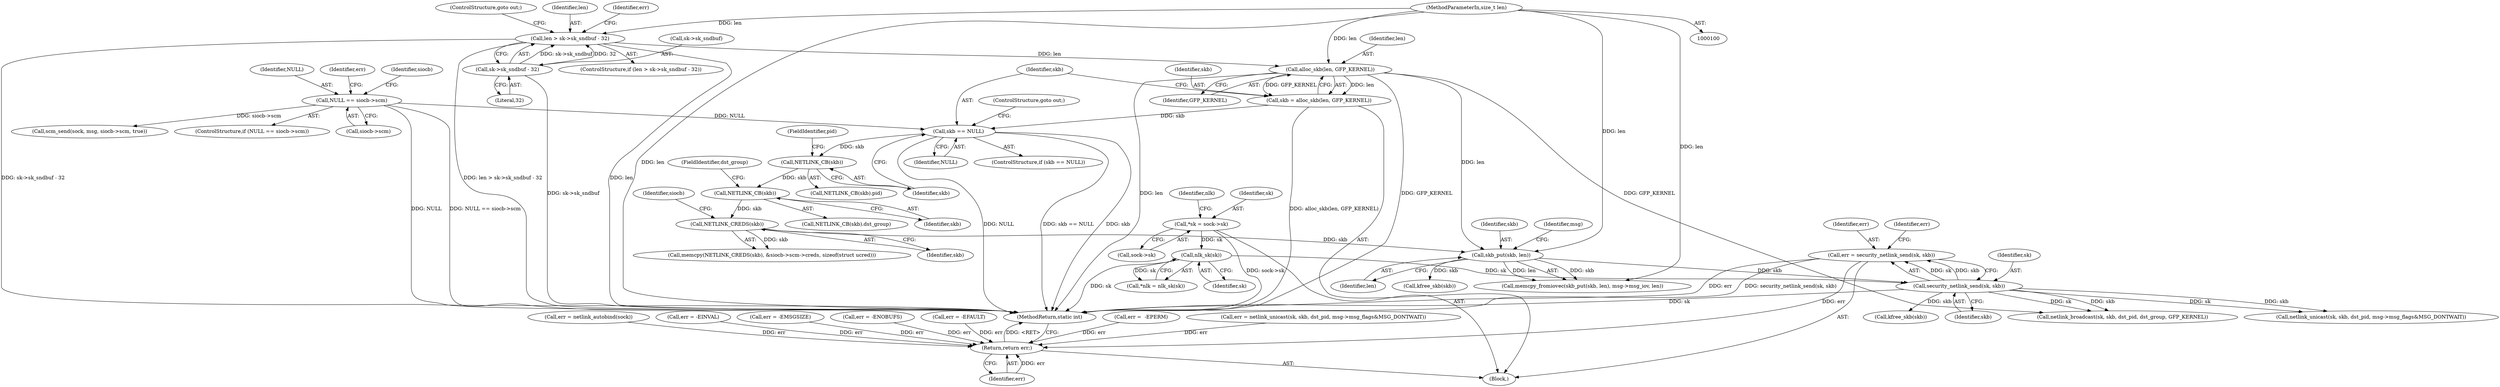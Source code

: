 digraph "0_linux_20e1db19db5d6b9e4e83021595eab0dc8f107bef_0@API" {
"1000304" [label="(Call,err = security_netlink_send(sk, skb))"];
"1000306" [label="(Call,security_netlink_send(sk, skb))"];
"1000120" [label="(Call,nlk_sk(sk))"];
"1000112" [label="(Call,*sk = sock->sk)"];
"1000293" [label="(Call,skb_put(skb, len))"];
"1000277" [label="(Call,NETLINK_CREDS(skb))"];
"1000272" [label="(Call,NETLINK_CB(skb))"];
"1000264" [label="(Call,NETLINK_CB(skb))"];
"1000258" [label="(Call,skb == NULL)"];
"1000252" [label="(Call,skb = alloc_skb(len, GFP_KERNEL))"];
"1000254" [label="(Call,alloc_skb(len, GFP_KERNEL))"];
"1000240" [label="(Call,len > sk->sk_sndbuf - 32)"];
"1000104" [label="(MethodParameterIn,size_t len)"];
"1000242" [label="(Call,sk->sk_sndbuf - 32)"];
"1000143" [label="(Call,NULL == siocb->scm)"];
"1000345" [label="(Return,return err;)"];
"1000278" [label="(Identifier,skb)"];
"1000331" [label="(Call,netlink_unicast(sk, skb, dst_pid, msg->msg_flags&MSG_DONTWAIT))"];
"1000297" [label="(Identifier,msg)"];
"1000310" [label="(Identifier,err)"];
"1000323" [label="(Call,netlink_broadcast(sk, skb, dst_pid, dst_group, GFP_KERNEL))"];
"1000346" [label="(Identifier,err)"];
"1000345" [label="(Return,return err;)"];
"1000287" [label="(Call,err = -EFAULT)"];
"1000347" [label="(MethodReturn,static int)"];
"1000112" [label="(Call,*sk = sock->sk)"];
"1000260" [label="(Identifier,NULL)"];
"1000329" [label="(Call,err = netlink_unicast(sk, skb, dst_pid, msg->msg_flags&MSG_DONTWAIT))"];
"1000272" [label="(Call,NETLINK_CB(skb))"];
"1000305" [label="(Identifier,err)"];
"1000263" [label="(Call,NETLINK_CB(skb).pid)"];
"1000114" [label="(Call,sock->sk)"];
"1000256" [label="(Identifier,GFP_KERNEL)"];
"1000243" [label="(Call,sk->sk_sndbuf)"];
"1000196" [label="(Call,err =  -EPERM)"];
"1000118" [label="(Call,*nlk = nlk_sk(sk))"];
"1000113" [label="(Identifier,sk)"];
"1000104" [label="(MethodParameterIn,size_t len)"];
"1000145" [label="(Call,siocb->scm)"];
"1000155" [label="(Identifier,err)"];
"1000156" [label="(Call,scm_send(sock, msg, siocb->scm, true))"];
"1000121" [label="(Identifier,sk)"];
"1000255" [label="(Identifier,len)"];
"1000119" [label="(Identifier,nlk)"];
"1000292" [label="(Call,memcpy_fromiovec(skb_put(skb, len), msg->msg_iov, len))"];
"1000246" [label="(Literal,32)"];
"1000294" [label="(Identifier,skb)"];
"1000264" [label="(Call,NETLINK_CB(skb))"];
"1000120" [label="(Call,nlk_sk(sk))"];
"1000312" [label="(Call,kfree_skb(skb))"];
"1000265" [label="(Identifier,skb)"];
"1000295" [label="(Identifier,len)"];
"1000228" [label="(Call,err = netlink_autobind(sock))"];
"1000259" [label="(Identifier,skb)"];
"1000257" [label="(ControlStructure,if (skb == NULL))"];
"1000261" [label="(ControlStructure,goto out;)"];
"1000258" [label="(Call,skb == NULL)"];
"1000276" [label="(Call,memcpy(NETLINK_CREDS(skb), &siocb->scm->creds, sizeof(struct ucred)))"];
"1000301" [label="(Call,kfree_skb(skb))"];
"1000174" [label="(Call,err = -EINVAL)"];
"1000307" [label="(Identifier,sk)"];
"1000306" [label="(Call,security_netlink_send(sk, skb))"];
"1000293" [label="(Call,skb_put(skb, len))"];
"1000105" [label="(Block,)"];
"1000304" [label="(Call,err = security_netlink_send(sk, skb))"];
"1000273" [label="(Identifier,skb)"];
"1000240" [label="(Call,len > sk->sk_sndbuf - 32)"];
"1000241" [label="(Identifier,len)"];
"1000235" [label="(Call,err = -EMSGSIZE)"];
"1000253" [label="(Identifier,skb)"];
"1000242" [label="(Call,sk->sk_sndbuf - 32)"];
"1000248" [label="(Call,err = -ENOBUFS)"];
"1000266" [label="(FieldIdentifier,pid)"];
"1000277" [label="(Call,NETLINK_CREDS(skb))"];
"1000142" [label="(ControlStructure,if (NULL == siocb->scm))"];
"1000143" [label="(Call,NULL == siocb->scm)"];
"1000249" [label="(Identifier,err)"];
"1000247" [label="(ControlStructure,goto out;)"];
"1000308" [label="(Identifier,skb)"];
"1000271" [label="(Call,NETLINK_CB(skb).dst_group)"];
"1000239" [label="(ControlStructure,if (len > sk->sk_sndbuf - 32))"];
"1000150" [label="(Identifier,siocb)"];
"1000252" [label="(Call,skb = alloc_skb(len, GFP_KERNEL))"];
"1000254" [label="(Call,alloc_skb(len, GFP_KERNEL))"];
"1000274" [label="(FieldIdentifier,dst_group)"];
"1000144" [label="(Identifier,NULL)"];
"1000282" [label="(Identifier,siocb)"];
"1000304" -> "1000105"  [label="AST: "];
"1000304" -> "1000306"  [label="CFG: "];
"1000305" -> "1000304"  [label="AST: "];
"1000306" -> "1000304"  [label="AST: "];
"1000310" -> "1000304"  [label="CFG: "];
"1000304" -> "1000347"  [label="DDG: err"];
"1000304" -> "1000347"  [label="DDG: security_netlink_send(sk, skb)"];
"1000306" -> "1000304"  [label="DDG: sk"];
"1000306" -> "1000304"  [label="DDG: skb"];
"1000304" -> "1000345"  [label="DDG: err"];
"1000306" -> "1000308"  [label="CFG: "];
"1000307" -> "1000306"  [label="AST: "];
"1000308" -> "1000306"  [label="AST: "];
"1000306" -> "1000347"  [label="DDG: sk"];
"1000120" -> "1000306"  [label="DDG: sk"];
"1000293" -> "1000306"  [label="DDG: skb"];
"1000306" -> "1000312"  [label="DDG: skb"];
"1000306" -> "1000323"  [label="DDG: sk"];
"1000306" -> "1000323"  [label="DDG: skb"];
"1000306" -> "1000331"  [label="DDG: sk"];
"1000306" -> "1000331"  [label="DDG: skb"];
"1000120" -> "1000118"  [label="AST: "];
"1000120" -> "1000121"  [label="CFG: "];
"1000121" -> "1000120"  [label="AST: "];
"1000118" -> "1000120"  [label="CFG: "];
"1000120" -> "1000347"  [label="DDG: sk"];
"1000120" -> "1000118"  [label="DDG: sk"];
"1000112" -> "1000120"  [label="DDG: sk"];
"1000112" -> "1000105"  [label="AST: "];
"1000112" -> "1000114"  [label="CFG: "];
"1000113" -> "1000112"  [label="AST: "];
"1000114" -> "1000112"  [label="AST: "];
"1000119" -> "1000112"  [label="CFG: "];
"1000112" -> "1000347"  [label="DDG: sock->sk"];
"1000293" -> "1000292"  [label="AST: "];
"1000293" -> "1000295"  [label="CFG: "];
"1000294" -> "1000293"  [label="AST: "];
"1000295" -> "1000293"  [label="AST: "];
"1000297" -> "1000293"  [label="CFG: "];
"1000293" -> "1000292"  [label="DDG: skb"];
"1000293" -> "1000292"  [label="DDG: len"];
"1000277" -> "1000293"  [label="DDG: skb"];
"1000254" -> "1000293"  [label="DDG: len"];
"1000104" -> "1000293"  [label="DDG: len"];
"1000293" -> "1000301"  [label="DDG: skb"];
"1000277" -> "1000276"  [label="AST: "];
"1000277" -> "1000278"  [label="CFG: "];
"1000278" -> "1000277"  [label="AST: "];
"1000282" -> "1000277"  [label="CFG: "];
"1000277" -> "1000276"  [label="DDG: skb"];
"1000272" -> "1000277"  [label="DDG: skb"];
"1000272" -> "1000271"  [label="AST: "];
"1000272" -> "1000273"  [label="CFG: "];
"1000273" -> "1000272"  [label="AST: "];
"1000274" -> "1000272"  [label="CFG: "];
"1000264" -> "1000272"  [label="DDG: skb"];
"1000264" -> "1000263"  [label="AST: "];
"1000264" -> "1000265"  [label="CFG: "];
"1000265" -> "1000264"  [label="AST: "];
"1000266" -> "1000264"  [label="CFG: "];
"1000258" -> "1000264"  [label="DDG: skb"];
"1000258" -> "1000257"  [label="AST: "];
"1000258" -> "1000260"  [label="CFG: "];
"1000259" -> "1000258"  [label="AST: "];
"1000260" -> "1000258"  [label="AST: "];
"1000261" -> "1000258"  [label="CFG: "];
"1000265" -> "1000258"  [label="CFG: "];
"1000258" -> "1000347"  [label="DDG: skb"];
"1000258" -> "1000347"  [label="DDG: NULL"];
"1000258" -> "1000347"  [label="DDG: skb == NULL"];
"1000252" -> "1000258"  [label="DDG: skb"];
"1000143" -> "1000258"  [label="DDG: NULL"];
"1000252" -> "1000105"  [label="AST: "];
"1000252" -> "1000254"  [label="CFG: "];
"1000253" -> "1000252"  [label="AST: "];
"1000254" -> "1000252"  [label="AST: "];
"1000259" -> "1000252"  [label="CFG: "];
"1000252" -> "1000347"  [label="DDG: alloc_skb(len, GFP_KERNEL)"];
"1000254" -> "1000252"  [label="DDG: len"];
"1000254" -> "1000252"  [label="DDG: GFP_KERNEL"];
"1000254" -> "1000256"  [label="CFG: "];
"1000255" -> "1000254"  [label="AST: "];
"1000256" -> "1000254"  [label="AST: "];
"1000254" -> "1000347"  [label="DDG: len"];
"1000254" -> "1000347"  [label="DDG: GFP_KERNEL"];
"1000240" -> "1000254"  [label="DDG: len"];
"1000104" -> "1000254"  [label="DDG: len"];
"1000254" -> "1000323"  [label="DDG: GFP_KERNEL"];
"1000240" -> "1000239"  [label="AST: "];
"1000240" -> "1000242"  [label="CFG: "];
"1000241" -> "1000240"  [label="AST: "];
"1000242" -> "1000240"  [label="AST: "];
"1000247" -> "1000240"  [label="CFG: "];
"1000249" -> "1000240"  [label="CFG: "];
"1000240" -> "1000347"  [label="DDG: len > sk->sk_sndbuf - 32"];
"1000240" -> "1000347"  [label="DDG: sk->sk_sndbuf - 32"];
"1000240" -> "1000347"  [label="DDG: len"];
"1000104" -> "1000240"  [label="DDG: len"];
"1000242" -> "1000240"  [label="DDG: sk->sk_sndbuf"];
"1000242" -> "1000240"  [label="DDG: 32"];
"1000104" -> "1000100"  [label="AST: "];
"1000104" -> "1000347"  [label="DDG: len"];
"1000104" -> "1000292"  [label="DDG: len"];
"1000242" -> "1000246"  [label="CFG: "];
"1000243" -> "1000242"  [label="AST: "];
"1000246" -> "1000242"  [label="AST: "];
"1000242" -> "1000347"  [label="DDG: sk->sk_sndbuf"];
"1000143" -> "1000142"  [label="AST: "];
"1000143" -> "1000145"  [label="CFG: "];
"1000144" -> "1000143"  [label="AST: "];
"1000145" -> "1000143"  [label="AST: "];
"1000150" -> "1000143"  [label="CFG: "];
"1000155" -> "1000143"  [label="CFG: "];
"1000143" -> "1000347"  [label="DDG: NULL"];
"1000143" -> "1000347"  [label="DDG: NULL == siocb->scm"];
"1000143" -> "1000156"  [label="DDG: siocb->scm"];
"1000345" -> "1000105"  [label="AST: "];
"1000345" -> "1000346"  [label="CFG: "];
"1000346" -> "1000345"  [label="AST: "];
"1000347" -> "1000345"  [label="CFG: "];
"1000345" -> "1000347"  [label="DDG: <RET>"];
"1000346" -> "1000345"  [label="DDG: err"];
"1000235" -> "1000345"  [label="DDG: err"];
"1000228" -> "1000345"  [label="DDG: err"];
"1000329" -> "1000345"  [label="DDG: err"];
"1000196" -> "1000345"  [label="DDG: err"];
"1000287" -> "1000345"  [label="DDG: err"];
"1000174" -> "1000345"  [label="DDG: err"];
"1000248" -> "1000345"  [label="DDG: err"];
}
